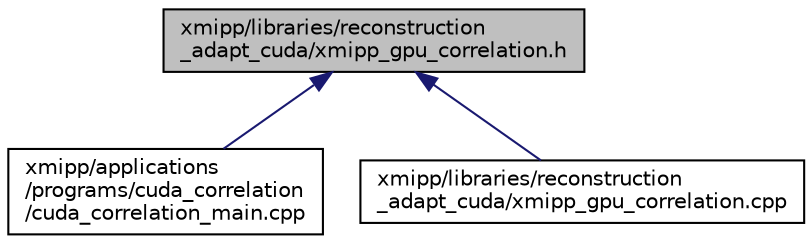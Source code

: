 digraph "xmipp/libraries/reconstruction_adapt_cuda/xmipp_gpu_correlation.h"
{
  edge [fontname="Helvetica",fontsize="10",labelfontname="Helvetica",labelfontsize="10"];
  node [fontname="Helvetica",fontsize="10",shape=record];
  Node26 [label="xmipp/libraries/reconstruction\l_adapt_cuda/xmipp_gpu_correlation.h",height=0.2,width=0.4,color="black", fillcolor="grey75", style="filled", fontcolor="black"];
  Node26 -> Node27 [dir="back",color="midnightblue",fontsize="10",style="solid",fontname="Helvetica"];
  Node27 [label="xmipp/applications\l/programs/cuda_correlation\l/cuda_correlation_main.cpp",height=0.2,width=0.4,color="black", fillcolor="white", style="filled",URL="$cuda__correlation__main_8cpp.html"];
  Node26 -> Node28 [dir="back",color="midnightblue",fontsize="10",style="solid",fontname="Helvetica"];
  Node28 [label="xmipp/libraries/reconstruction\l_adapt_cuda/xmipp_gpu_correlation.cpp",height=0.2,width=0.4,color="black", fillcolor="white", style="filled",URL="$xmipp__gpu__correlation_8cpp.html"];
}
